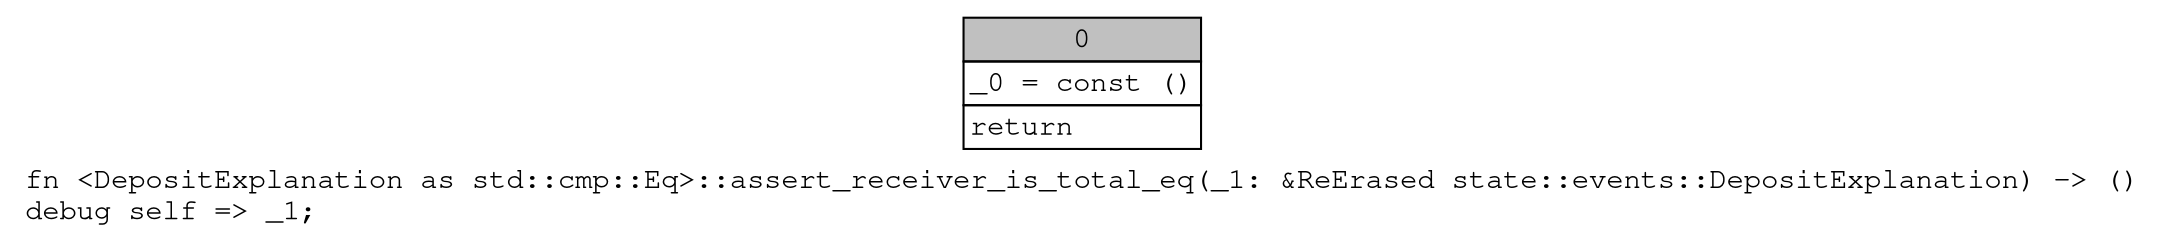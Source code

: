 digraph Mir_0_15321 {
    graph [fontname="Courier, monospace"];
    node [fontname="Courier, monospace"];
    edge [fontname="Courier, monospace"];
    label=<fn &lt;DepositExplanation as std::cmp::Eq&gt;::assert_receiver_is_total_eq(_1: &amp;ReErased state::events::DepositExplanation) -&gt; ()<br align="left"/>debug self =&gt; _1;<br align="left"/>>;
    bb0__0_15321 [shape="none", label=<<table border="0" cellborder="1" cellspacing="0"><tr><td bgcolor="gray" align="center" colspan="1">0</td></tr><tr><td align="left" balign="left">_0 = const ()<br/></td></tr><tr><td align="left">return</td></tr></table>>];
}
